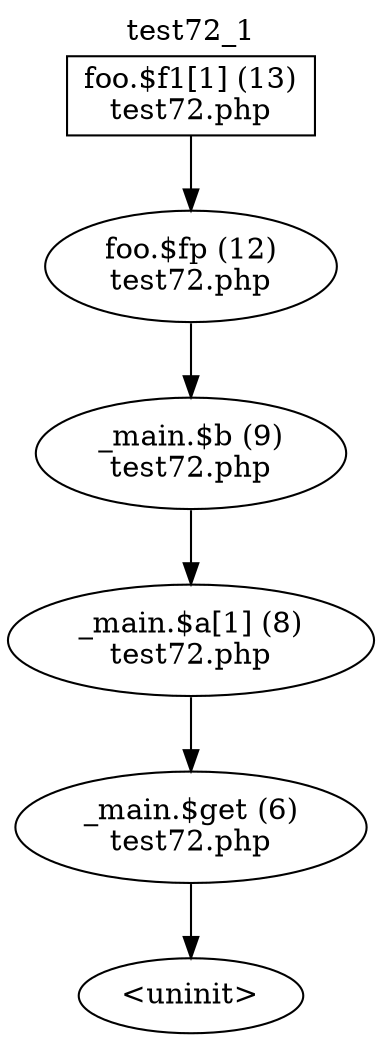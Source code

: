 digraph cfg {
  label="test72_1";
  labelloc=t;
  n1 [shape=box, label="foo.$f1[1] (13)\ntest72.php"];
  n2 [shape=ellipse, label="foo.$fp (12)\ntest72.php"];
  n3 [shape=ellipse, label="_main.$b (9)\ntest72.php"];
  n4 [shape=ellipse, label="_main.$a[1] (8)\ntest72.php"];
  n5 [shape=ellipse, label="_main.$get (6)\ntest72.php"];
  n6 [shape=ellipse, label="<uninit>"];
  n1 -> n2;
  n2 -> n3;
  n3 -> n4;
  n4 -> n5;
  n5 -> n6;
}
